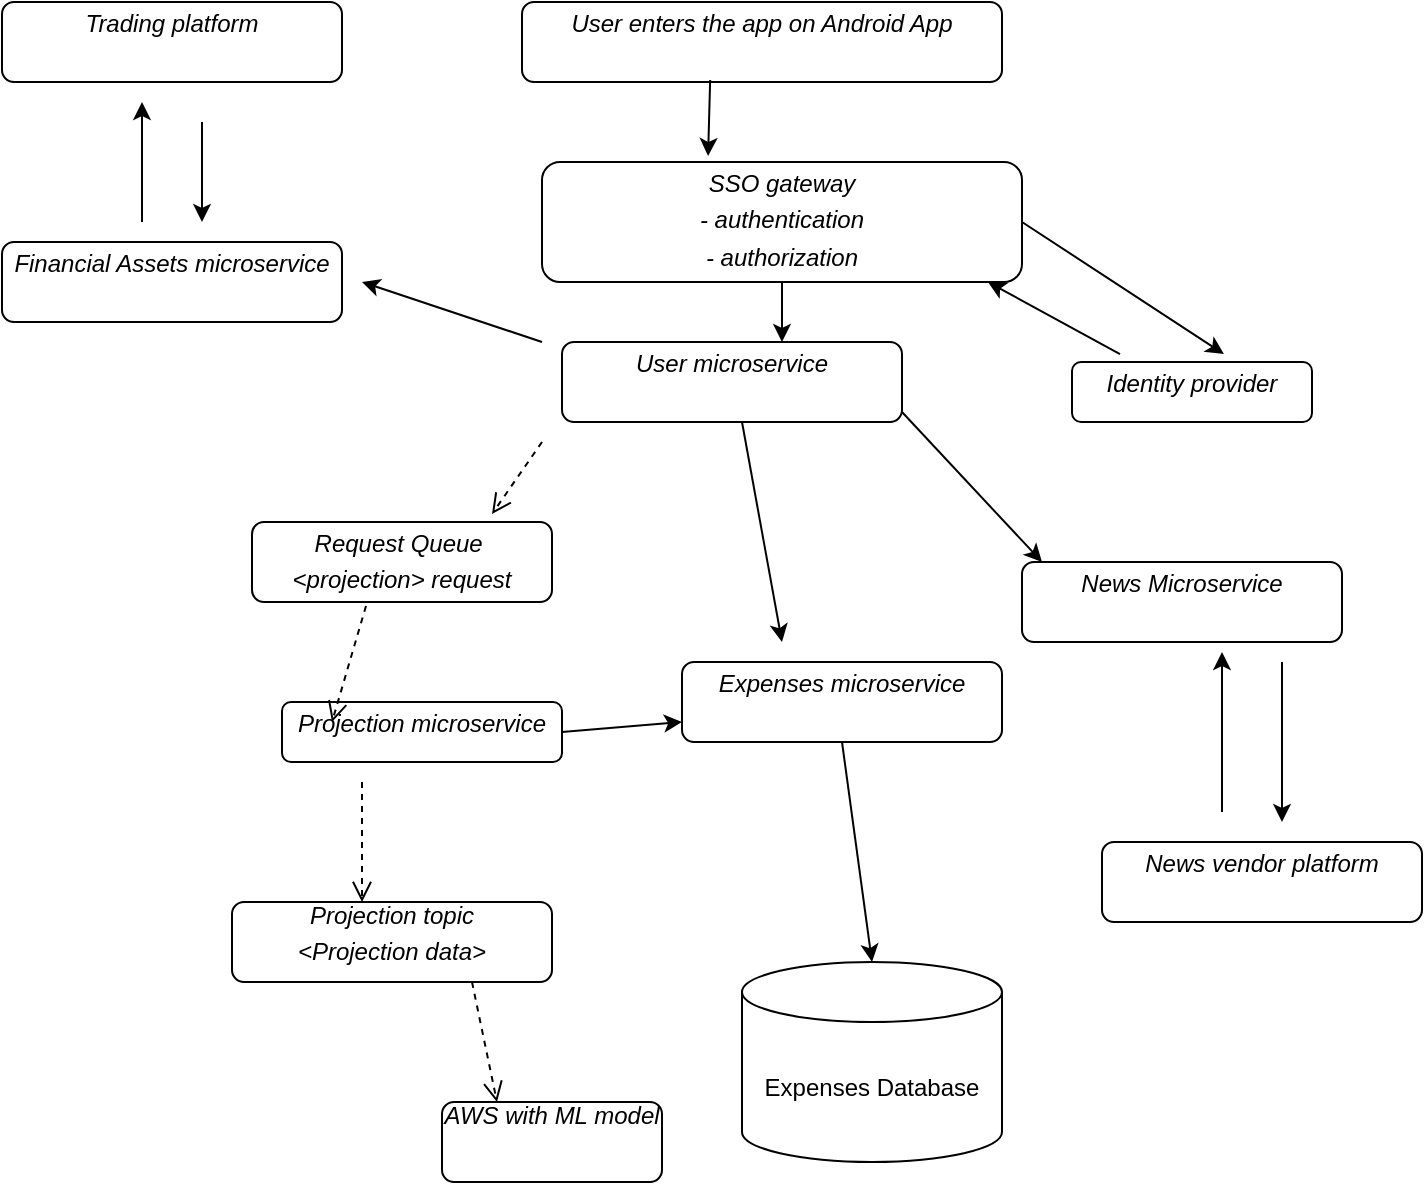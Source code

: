 <mxfile version="20.6.0" type="github"><diagram name="Page-1" id="c4acf3e9-155e-7222-9cf6-157b1a14988f"><mxGraphModel dx="1018" dy="1791" grid="1" gridSize="10" guides="1" tooltips="1" connect="1" arrows="1" fold="1" page="1" pageScale="1" pageWidth="850" pageHeight="1100" background="none" math="0" shadow="0"><root><mxCell id="0"/><mxCell id="1" parent="0"/><mxCell id="5d2195bd80daf111-15" value="&lt;p style=&quot;margin:0px;margin-top:4px;text-align:center;&quot;&gt;&lt;i&gt;User microservice&lt;/i&gt;&lt;/p&gt;" style="verticalAlign=top;align=left;overflow=fill;fontSize=12;fontFamily=Helvetica;html=1;rounded=1;shadow=0;comic=0;labelBackgroundColor=none;strokeWidth=1" parent="1" vertex="1"><mxGeometry x="360" y="-10" width="170" height="40" as="geometry"/></mxCell><mxCell id="tb-kxde0RP0xhfplrONq-2" value="" style="html=1;verticalAlign=bottom;endArrow=open;dashed=1;endSize=8;rounded=0;entryX=0.8;entryY=-0.1;entryDx=0;entryDy=0;entryPerimeter=0;" parent="1" target="tb-kxde0RP0xhfplrONq-3" edge="1"><mxGeometry relative="1" as="geometry"><mxPoint x="350" y="40" as="sourcePoint"/><mxPoint x="290" y="90" as="targetPoint"/></mxGeometry></mxCell><mxCell id="tb-kxde0RP0xhfplrONq-3" value="&lt;p style=&quot;margin:0px;margin-top:4px;text-align:center;&quot;&gt;&lt;i&gt;Request Queue&amp;nbsp;&lt;/i&gt;&lt;/p&gt;&lt;p style=&quot;margin:0px;margin-top:4px;text-align:center;&quot;&gt;&lt;i&gt;&amp;lt;projection&amp;gt; request&lt;/i&gt;&lt;/p&gt;" style="verticalAlign=top;align=left;overflow=fill;fontSize=12;fontFamily=Helvetica;html=1;rounded=1;shadow=0;comic=0;labelBackgroundColor=none;strokeWidth=1" parent="1" vertex="1"><mxGeometry x="205" y="80" width="150" height="40" as="geometry"/></mxCell><mxCell id="tb-kxde0RP0xhfplrONq-4" value="&lt;p style=&quot;margin:0px;margin-top:4px;text-align:center;&quot;&gt;&lt;i&gt;Projection microservice&lt;/i&gt;&lt;/p&gt;" style="verticalAlign=top;align=left;overflow=fill;fontSize=12;fontFamily=Helvetica;html=1;rounded=1;shadow=0;comic=0;labelBackgroundColor=none;strokeWidth=1" parent="1" vertex="1"><mxGeometry x="220" y="170" width="140" height="30" as="geometry"/></mxCell><mxCell id="tb-kxde0RP0xhfplrONq-5" value="" style="html=1;verticalAlign=bottom;endArrow=open;dashed=1;endSize=8;rounded=0;exitX=0.38;exitY=1.05;exitDx=0;exitDy=0;exitPerimeter=0;" parent="1" source="tb-kxde0RP0xhfplrONq-3" edge="1"><mxGeometry relative="1" as="geometry"><mxPoint x="305" y="130" as="sourcePoint"/><mxPoint x="245" y="180" as="targetPoint"/></mxGeometry></mxCell><mxCell id="tb-kxde0RP0xhfplrONq-7" value="" style="endArrow=classic;html=1;rounded=0;exitX=1;exitY=0.75;exitDx=0;exitDy=0;" parent="1" edge="1"><mxGeometry width="50" height="50" relative="1" as="geometry"><mxPoint x="450" y="30" as="sourcePoint"/><mxPoint x="470" y="140" as="targetPoint"/></mxGeometry></mxCell><mxCell id="tb-kxde0RP0xhfplrONq-8" value="&lt;p style=&quot;margin:0px;margin-top:4px;text-align:center;&quot;&gt;&lt;i&gt;Expenses microservice&lt;/i&gt;&lt;/p&gt;" style="verticalAlign=top;align=left;overflow=fill;fontSize=12;fontFamily=Helvetica;html=1;rounded=1;shadow=0;comic=0;labelBackgroundColor=none;strokeWidth=1" parent="1" vertex="1"><mxGeometry x="420" y="150" width="160" height="40" as="geometry"/></mxCell><mxCell id="tb-kxde0RP0xhfplrONq-9" value="Expenses Database" style="shape=cylinder3;whiteSpace=wrap;html=1;boundedLbl=1;backgroundOutline=1;size=15;" parent="1" vertex="1"><mxGeometry x="450" y="300" width="130" height="100" as="geometry"/></mxCell><mxCell id="tb-kxde0RP0xhfplrONq-12" value="" style="endArrow=classic;html=1;rounded=0;exitX=0.5;exitY=1;exitDx=0;exitDy=0;entryX=0.5;entryY=0;entryDx=0;entryDy=0;entryPerimeter=0;" parent="1" source="tb-kxde0RP0xhfplrONq-8" target="tb-kxde0RP0xhfplrONq-9" edge="1"><mxGeometry width="50" height="50" relative="1" as="geometry"><mxPoint x="590" y="170" as="sourcePoint"/><mxPoint x="630" y="215" as="targetPoint"/></mxGeometry></mxCell><mxCell id="tb-kxde0RP0xhfplrONq-22" value="" style="endArrow=classic;html=1;rounded=0;fontSize=16;exitX=1;exitY=0.5;exitDx=0;exitDy=0;entryX=0;entryY=0.75;entryDx=0;entryDy=0;" parent="1" source="tb-kxde0RP0xhfplrONq-4" target="tb-kxde0RP0xhfplrONq-8" edge="1"><mxGeometry width="50" height="50" relative="1" as="geometry"><mxPoint x="400" y="280" as="sourcePoint"/><mxPoint x="530" y="190" as="targetPoint"/></mxGeometry></mxCell><mxCell id="tb-kxde0RP0xhfplrONq-26" value="" style="html=1;verticalAlign=bottom;endArrow=open;dashed=1;endSize=8;rounded=0;" parent="1" edge="1"><mxGeometry relative="1" as="geometry"><mxPoint x="260" y="210" as="sourcePoint"/><mxPoint x="260" y="270" as="targetPoint"/></mxGeometry></mxCell><mxCell id="tb-kxde0RP0xhfplrONq-27" value="&lt;div style=&quot;text-align: center;&quot;&gt;&lt;span style=&quot;background-color: initial;&quot;&gt;&lt;i&gt;Projection&amp;nbsp;&lt;/i&gt;&lt;/span&gt;&lt;i style=&quot;background-color: initial;&quot;&gt;topic&lt;/i&gt;&lt;br&gt;&lt;/div&gt;&lt;p style=&quot;margin:0px;margin-top:4px;text-align:center;&quot;&gt;&lt;i&gt;&amp;lt;Projection data&amp;gt;&lt;/i&gt;&lt;/p&gt;" style="verticalAlign=top;align=left;overflow=fill;fontSize=12;fontFamily=Helvetica;html=1;rounded=1;shadow=0;comic=0;labelBackgroundColor=none;strokeWidth=1" parent="1" vertex="1"><mxGeometry x="195" y="270" width="160" height="40" as="geometry"/></mxCell><mxCell id="tb-kxde0RP0xhfplrONq-30" value="&lt;div style=&quot;text-align: center;&quot;&gt;&lt;i&gt;AWS with ML model&lt;/i&gt;&lt;/div&gt;" style="verticalAlign=top;align=left;overflow=fill;fontSize=12;fontFamily=Helvetica;html=1;rounded=1;shadow=0;comic=0;labelBackgroundColor=none;strokeWidth=1" parent="1" vertex="1"><mxGeometry x="300" y="370" width="110" height="40" as="geometry"/></mxCell><mxCell id="tb-kxde0RP0xhfplrONq-31" value="" style="html=1;verticalAlign=bottom;endArrow=open;dashed=1;endSize=8;rounded=0;exitX=0.75;exitY=1;exitDx=0;exitDy=0;entryX=0.25;entryY=0;entryDx=0;entryDy=0;" parent="1" source="tb-kxde0RP0xhfplrONq-27" target="tb-kxde0RP0xhfplrONq-30" edge="1"><mxGeometry relative="1" as="geometry"><mxPoint x="150" y="350" as="sourcePoint"/><mxPoint x="150" y="410" as="targetPoint"/></mxGeometry></mxCell><mxCell id="_1bynC53DVpOX-Nohgzz-1" value="&lt;p style=&quot;margin:0px;margin-top:4px;text-align:center;&quot;&gt;&lt;i&gt;User enters the app on Android App&lt;/i&gt;&lt;/p&gt;" style="verticalAlign=top;align=left;overflow=fill;fontSize=12;fontFamily=Helvetica;html=1;rounded=1;shadow=0;comic=0;labelBackgroundColor=none;strokeWidth=1" parent="1" vertex="1"><mxGeometry x="340" y="-180" width="240" height="40" as="geometry"/></mxCell><mxCell id="_1bynC53DVpOX-Nohgzz-6" style="edgeStyle=orthogonalEdgeStyle;rounded=0;orthogonalLoop=1;jettySize=auto;html=1;entryX=0.647;entryY=0;entryDx=0;entryDy=0;entryPerimeter=0;" parent="1" source="_1bynC53DVpOX-Nohgzz-4" target="5d2195bd80daf111-15" edge="1"><mxGeometry relative="1" as="geometry"/></mxCell><mxCell id="_1bynC53DVpOX-Nohgzz-4" value="&lt;p style=&quot;margin:0px;margin-top:4px;text-align:center;&quot;&gt;&lt;i&gt;SSO gateway&lt;/i&gt;&lt;/p&gt;&lt;p style=&quot;margin:0px;margin-top:4px;text-align:center;&quot;&gt;&lt;i&gt;- authentication&lt;/i&gt;&lt;/p&gt;&lt;p style=&quot;margin:0px;margin-top:4px;text-align:center;&quot;&gt;&lt;i&gt;- authorization&lt;/i&gt;&lt;/p&gt;" style="verticalAlign=top;align=left;overflow=fill;fontSize=12;fontFamily=Helvetica;html=1;rounded=1;shadow=0;comic=0;labelBackgroundColor=none;strokeWidth=1" parent="1" vertex="1"><mxGeometry x="350" y="-100" width="240" height="60" as="geometry"/></mxCell><mxCell id="_1bynC53DVpOX-Nohgzz-5" value="" style="endArrow=classic;html=1;rounded=0;exitX=0.392;exitY=0.975;exitDx=0;exitDy=0;exitPerimeter=0;entryX=0.346;entryY=-0.05;entryDx=0;entryDy=0;entryPerimeter=0;" parent="1" source="_1bynC53DVpOX-Nohgzz-1" target="_1bynC53DVpOX-Nohgzz-4" edge="1"><mxGeometry width="50" height="50" relative="1" as="geometry"><mxPoint x="420" y="-70" as="sourcePoint"/><mxPoint x="470" y="-120" as="targetPoint"/></mxGeometry></mxCell><mxCell id="_1bynC53DVpOX-Nohgzz-7" value="&lt;p style=&quot;margin:0px;margin-top:4px;text-align:center;&quot;&gt;&lt;i&gt;Identity provider&lt;/i&gt;&lt;/p&gt;" style="verticalAlign=top;align=left;overflow=fill;fontSize=12;fontFamily=Helvetica;html=1;rounded=1;shadow=0;comic=0;labelBackgroundColor=none;strokeWidth=1" parent="1" vertex="1"><mxGeometry x="615" width="120" height="30" as="geometry"/></mxCell><mxCell id="_1bynC53DVpOX-Nohgzz-8" value="" style="endArrow=classic;html=1;rounded=0;exitX=1;exitY=0.5;exitDx=0;exitDy=0;entryX=0.633;entryY=-0.133;entryDx=0;entryDy=0;entryPerimeter=0;" parent="1" source="_1bynC53DVpOX-Nohgzz-4" target="_1bynC53DVpOX-Nohgzz-7" edge="1"><mxGeometry width="50" height="50" relative="1" as="geometry"><mxPoint x="630" y="-60" as="sourcePoint"/><mxPoint x="680" y="-110" as="targetPoint"/></mxGeometry></mxCell><mxCell id="_1bynC53DVpOX-Nohgzz-9" value="" style="endArrow=classic;html=1;rounded=0;entryX=0.929;entryY=1;entryDx=0;entryDy=0;entryPerimeter=0;exitX=0.2;exitY=-0.133;exitDx=0;exitDy=0;exitPerimeter=0;" parent="1" source="_1bynC53DVpOX-Nohgzz-7" target="_1bynC53DVpOX-Nohgzz-4" edge="1"><mxGeometry width="50" height="50" relative="1" as="geometry"><mxPoint x="595" y="-10" as="sourcePoint"/><mxPoint x="645" y="-60" as="targetPoint"/></mxGeometry></mxCell><mxCell id="65wv2cCYS7B6F2HlNZkL-1" value="" style="endArrow=classic;html=1;rounded=0;exitX=1;exitY=0.75;exitDx=0;exitDy=0;" edge="1" parent="1"><mxGeometry width="50" height="50" relative="1" as="geometry"><mxPoint x="530" y="25" as="sourcePoint"/><mxPoint x="600" y="100" as="targetPoint"/></mxGeometry></mxCell><mxCell id="65wv2cCYS7B6F2HlNZkL-2" value="&lt;p style=&quot;margin:0px;margin-top:4px;text-align:center;&quot;&gt;&lt;i&gt;News Microservice&lt;/i&gt;&lt;/p&gt;" style="verticalAlign=top;align=left;overflow=fill;fontSize=12;fontFamily=Helvetica;html=1;rounded=1;shadow=0;comic=0;labelBackgroundColor=none;strokeWidth=1" vertex="1" parent="1"><mxGeometry x="590" y="100" width="160" height="40" as="geometry"/></mxCell><mxCell id="65wv2cCYS7B6F2HlNZkL-3" value="" style="endArrow=classic;html=1;rounded=0;" edge="1" parent="1"><mxGeometry width="50" height="50" relative="1" as="geometry"><mxPoint x="720" y="150" as="sourcePoint"/><mxPoint x="720" y="230" as="targetPoint"/></mxGeometry></mxCell><mxCell id="65wv2cCYS7B6F2HlNZkL-4" value="&lt;p style=&quot;margin:0px;margin-top:4px;text-align:center;&quot;&gt;&lt;i&gt;News vendor platform&lt;/i&gt;&lt;/p&gt;" style="verticalAlign=top;align=left;overflow=fill;fontSize=12;fontFamily=Helvetica;html=1;rounded=1;shadow=0;comic=0;labelBackgroundColor=none;strokeWidth=1" vertex="1" parent="1"><mxGeometry x="630" y="240" width="160" height="40" as="geometry"/></mxCell><mxCell id="65wv2cCYS7B6F2HlNZkL-5" value="" style="endArrow=classic;html=1;rounded=0;" edge="1" parent="1"><mxGeometry width="50" height="50" relative="1" as="geometry"><mxPoint x="690" y="225" as="sourcePoint"/><mxPoint x="690" y="145" as="targetPoint"/></mxGeometry></mxCell><mxCell id="65wv2cCYS7B6F2HlNZkL-6" value="" style="endArrow=classic;html=1;rounded=0;" edge="1" parent="1"><mxGeometry width="50" height="50" relative="1" as="geometry"><mxPoint x="350" y="-10" as="sourcePoint"/><mxPoint x="260" y="-40" as="targetPoint"/></mxGeometry></mxCell><mxCell id="65wv2cCYS7B6F2HlNZkL-7" value="&lt;p style=&quot;margin:0px;margin-top:4px;text-align:center;&quot;&gt;&lt;i&gt;Financial Assets microservice&lt;/i&gt;&lt;/p&gt;" style="verticalAlign=top;align=left;overflow=fill;fontSize=12;fontFamily=Helvetica;html=1;rounded=1;shadow=0;comic=0;labelBackgroundColor=none;strokeWidth=1" vertex="1" parent="1"><mxGeometry x="80" y="-60" width="170" height="40" as="geometry"/></mxCell><mxCell id="65wv2cCYS7B6F2HlNZkL-8" value="" style="endArrow=classic;html=1;rounded=0;" edge="1" parent="1"><mxGeometry width="50" height="50" relative="1" as="geometry"><mxPoint x="150" y="-70" as="sourcePoint"/><mxPoint x="150" y="-130" as="targetPoint"/></mxGeometry></mxCell><mxCell id="65wv2cCYS7B6F2HlNZkL-9" value="" style="endArrow=classic;html=1;rounded=0;" edge="1" parent="1"><mxGeometry width="50" height="50" relative="1" as="geometry"><mxPoint x="180" y="-120" as="sourcePoint"/><mxPoint x="180" y="-70" as="targetPoint"/><Array as="points"><mxPoint x="180" y="-90"/></Array></mxGeometry></mxCell><mxCell id="65wv2cCYS7B6F2HlNZkL-10" value="&lt;p style=&quot;margin:0px;margin-top:4px;text-align:center;&quot;&gt;&lt;i&gt;Trading platform&lt;/i&gt;&lt;/p&gt;" style="verticalAlign=top;align=left;overflow=fill;fontSize=12;fontFamily=Helvetica;html=1;rounded=1;shadow=0;comic=0;labelBackgroundColor=none;strokeWidth=1" vertex="1" parent="1"><mxGeometry x="80" y="-180" width="170" height="40" as="geometry"/></mxCell></root></mxGraphModel></diagram></mxfile>